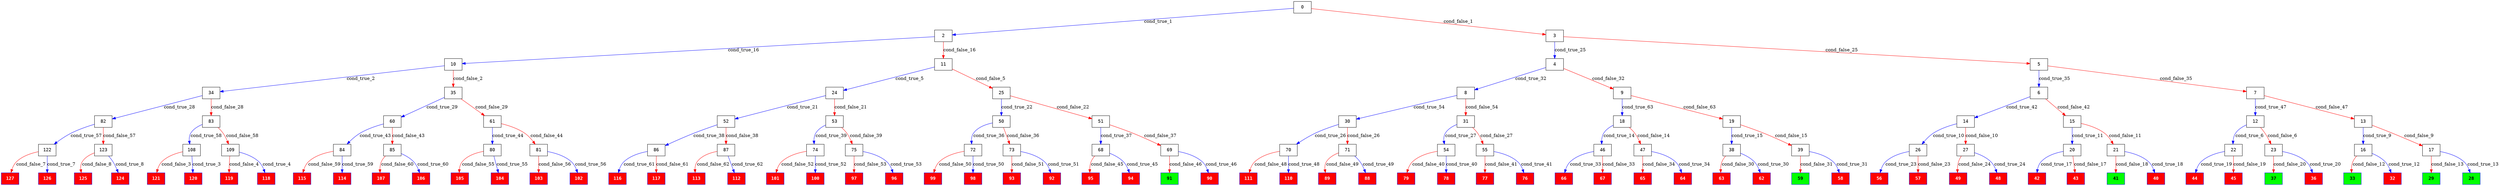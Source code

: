 digraph ExecutionTree {
	node [color=black fontname=Courier height=.5 shape=record]
	91 [color=blue, fillcolor=green, style=filled, fontcolor=black, fontname="Courier-Bold"]
	59 [color=blue, fillcolor=green, style=filled, fontcolor=black, fontname="Courier-Bold"]
	41 [color=blue, fillcolor=green, style=filled, fontcolor=black, fontname="Courier-Bold"]
	37 [color=blue, fillcolor=green, style=filled, fontcolor=black, fontname="Courier-Bold"]
	33 [color=blue, fillcolor=green, style=filled, fontcolor=black, fontname="Courier-Bold"]
	29 [color=blue, fillcolor=green, style=filled, fontcolor=black, fontname="Courier-Bold"]
	28 [color=blue, fillcolor=green, style=filled, fontcolor=black, fontname="Courier-Bold"]
	42 [color=blue, fillcolor=red, style=filled, fontcolor=white, fontname="Courier-Bold"]
	32 [color=blue, fillcolor=red, style=filled, fontcolor=white, fontname="Courier-Bold"]
	127 [color=blue, fillcolor=red, style=filled, fontcolor=white, fontname="Courier-Bold"]
	125 [color=blue, fillcolor=red, style=filled, fontcolor=white, fontname="Courier-Bold"]
	124 [color=blue, fillcolor=red, style=filled, fontcolor=white, fontname="Courier-Bold"]
	121 [color=blue, fillcolor=red, style=filled, fontcolor=white, fontname="Courier-Bold"]
	119 [color=blue, fillcolor=red, style=filled, fontcolor=white, fontname="Courier-Bold"]
	116 [color=blue, fillcolor=red, style=filled, fontcolor=white, fontname="Courier-Bold"]
	117 [color=blue, fillcolor=red, style=filled, fontcolor=white, fontname="Courier-Bold"]
	115 [color=blue, fillcolor=red, style=filled, fontcolor=white, fontname="Courier-Bold"]
	113 [color=blue, fillcolor=red, style=filled, fontcolor=white, fontname="Courier-Bold"]
	111 [color=blue, fillcolor=red, style=filled, fontcolor=white, fontname="Courier-Bold"]
	118 [color=blue, fillcolor=red, style=filled, fontcolor=white, fontname="Courier-Bold"]
	107 [color=blue, fillcolor=red, style=filled, fontcolor=white, fontname="Courier-Bold"]
	105 [color=blue, fillcolor=red, style=filled, fontcolor=white, fontname="Courier-Bold"]
	103 [color=blue, fillcolor=red, style=filled, fontcolor=white, fontname="Courier-Bold"]
	101 [color=blue, fillcolor=red, style=filled, fontcolor=white, fontname="Courier-Bold"]
	99 [color=blue, fillcolor=red, style=filled, fontcolor=white, fontname="Courier-Bold"]
	66 [color=blue, fillcolor=red, style=filled, fontcolor=white, fontname="Courier-Bold"]
	97 [color=blue, fillcolor=red, style=filled, fontcolor=white, fontname="Courier-Bold"]
	95 [color=blue, fillcolor=red, style=filled, fontcolor=white, fontname="Courier-Bold"]
	93 [color=blue, fillcolor=red, style=filled, fontcolor=white, fontname="Courier-Bold"]
	89 [color=blue, fillcolor=red, style=filled, fontcolor=white, fontname="Courier-Bold"]
	112 [color=blue, fillcolor=red, style=filled, fontcolor=white, fontname="Courier-Bold"]
	106 [color=blue, fillcolor=red, style=filled, fontcolor=white, fontname="Courier-Bold"]
	120 [color=blue, fillcolor=red, style=filled, fontcolor=white, fontname="Courier-Bold"]
	102 [color=blue, fillcolor=red, style=filled, fontcolor=white, fontname="Courier-Bold"]
	79 [color=blue, fillcolor=red, style=filled, fontcolor=white, fontname="Courier-Bold"]
	44 [color=blue, fillcolor=red, style=filled, fontcolor=white, fontname="Courier-Bold"]
	77 [color=blue, fillcolor=red, style=filled, fontcolor=white, fontname="Courier-Bold"]
	96 [color=blue, fillcolor=red, style=filled, fontcolor=white, fontname="Courier-Bold"]
	92 [color=blue, fillcolor=red, style=filled, fontcolor=white, fontname="Courier-Bold"]
	88 [color=blue, fillcolor=red, style=filled, fontcolor=white, fontname="Courier-Bold"]
	90 [color=blue, fillcolor=red, style=filled, fontcolor=white, fontname="Courier-Bold"]
	67 [color=blue, fillcolor=red, style=filled, fontcolor=white, fontname="Courier-Bold"]
	65 [color=blue, fillcolor=red, style=filled, fontcolor=white, fontname="Courier-Bold"]
	63 [color=blue, fillcolor=red, style=filled, fontcolor=white, fontname="Courier-Bold"]
	104 [color=blue, fillcolor=red, style=filled, fontcolor=white, fontname="Courier-Bold"]
	56 [color=blue, fillcolor=red, style=filled, fontcolor=white, fontname="Courier-Bold"]
	57 [color=blue, fillcolor=red, style=filled, fontcolor=white, fontname="Courier-Bold"]
	76 [color=blue, fillcolor=red, style=filled, fontcolor=white, fontname="Courier-Bold"]
	100 [color=blue, fillcolor=red, style=filled, fontcolor=white, fontname="Courier-Bold"]
	94 [color=blue, fillcolor=red, style=filled, fontcolor=white, fontname="Courier-Bold"]
	49 [color=blue, fillcolor=red, style=filled, fontcolor=white, fontname="Courier-Bold"]
	64 [color=blue, fillcolor=red, style=filled, fontcolor=white, fontname="Courier-Bold"]
	45 [color=blue, fillcolor=red, style=filled, fontcolor=white, fontname="Courier-Bold"]
	43 [color=blue, fillcolor=red, style=filled, fontcolor=white, fontname="Courier-Bold"]
	58 [color=blue, fillcolor=red, style=filled, fontcolor=white, fontname="Courier-Bold"]
	110 [color=blue, fillcolor=red, style=filled, fontcolor=white, fontname="Courier-Bold"]
	114 [color=blue, fillcolor=red, style=filled, fontcolor=white, fontname="Courier-Bold"]
	78 [color=blue, fillcolor=red, style=filled, fontcolor=white, fontname="Courier-Bold"]
	48 [color=blue, fillcolor=red, style=filled, fontcolor=white, fontname="Courier-Bold"]
	98 [color=blue, fillcolor=red, style=filled, fontcolor=white, fontname="Courier-Bold"]
	36 [color=blue, fillcolor=red, style=filled, fontcolor=white, fontname="Courier-Bold"]
	40 [color=blue, fillcolor=red, style=filled, fontcolor=white, fontname="Courier-Bold"]
	62 [color=blue, fillcolor=red, style=filled, fontcolor=white, fontname="Courier-Bold"]
	126 [color=blue, fillcolor=red, style=filled, fontcolor=white, fontname="Courier-Bold"]
	0 -> 2 [label=cond_true_1 color=blue]
	0 -> 3 [label=cond_false_1 color=red]
	2 -> 10 [label=cond_true_16 color=blue]
	2 -> 11 [label=cond_false_16 color=red]
	3 -> 4 [label=cond_true_25 color=blue]
	3 -> 5 [label=cond_false_25 color=red]
	10 -> 34 [label=cond_true_2 color=blue]
	10 -> 35 [label=cond_false_2 color=red]
	34 -> 82 [label=cond_true_28 color=blue]
	34 -> 83 [label=cond_false_28 color=red]
	35 -> 60 [label=cond_true_29 color=blue]
	35 -> 61 [label=cond_false_29 color=red]
	108 -> 120 [label=cond_true_3 color=blue]
	108 -> 121 [label=cond_false_3 color=red]
	109 -> 118 [label=cond_true_4 color=blue]
	109 -> 119 [label=cond_false_4 color=red]
	11 -> 24 [label=cond_true_5 color=blue]
	11 -> 25 [label=cond_false_5 color=red]
	24 -> 52 [label=cond_true_21 color=blue]
	24 -> 53 [label=cond_false_21 color=red]
	25 -> 50 [label=cond_true_22 color=blue]
	25 -> 51 [label=cond_false_22 color=red]
	12 -> 22 [label=cond_true_6 color=blue]
	12 -> 23 [label=cond_false_6 color=red]
	22 -> 44 [label=cond_true_19 color=blue]
	22 -> 45 [label=cond_false_19 color=red]
	23 -> 36 [label=cond_true_20 color=blue]
	23 -> 37 [label=cond_false_20 color=red]
	122 -> 126 [label=cond_true_7 color=blue]
	122 -> 127 [label=cond_false_7 color=red]
	123 -> 124 [label=cond_true_8 color=blue]
	123 -> 125 [label=cond_false_8 color=red]
	13 -> 16 [label=cond_true_9 color=blue]
	13 -> 17 [label=cond_false_9 color=red]
	16 -> 32 [label=cond_true_12 color=blue]
	16 -> 33 [label=cond_false_12 color=red]
	17 -> 28 [label=cond_true_13 color=blue]
	17 -> 29 [label=cond_false_13 color=red]
	14 -> 26 [label=cond_true_10 color=blue]
	14 -> 27 [label=cond_false_10 color=red]
	26 -> 56 [label=cond_true_23 color=blue]
	26 -> 57 [label=cond_false_23 color=red]
	27 -> 48 [label=cond_true_24 color=blue]
	27 -> 49 [label=cond_false_24 color=red]
	15 -> 20 [label=cond_true_11 color=blue]
	15 -> 21 [label=cond_false_11 color=red]
	20 -> 42 [label=cond_true_17 color=blue]
	20 -> 43 [label=cond_false_17 color=red]
	21 -> 40 [label=cond_true_18 color=blue]
	21 -> 41 [label=cond_false_18 color=red]
	18 -> 46 [label=cond_true_14 color=blue]
	18 -> 47 [label=cond_false_14 color=red]
	46 -> 66 [label=cond_true_33 color=blue]
	46 -> 67 [label=cond_false_33 color=red]
	47 -> 64 [label=cond_true_34 color=blue]
	47 -> 65 [label=cond_false_34 color=red]
	19 -> 38 [label=cond_true_15 color=blue]
	19 -> 39 [label=cond_false_15 color=red]
	38 -> 62 [label=cond_true_30 color=blue]
	38 -> 63 [label=cond_false_30 color=red]
	39 -> 58 [label=cond_true_31 color=blue]
	39 -> 59 [label=cond_false_31 color=red]
	52 -> 86 [label=cond_true_38 color=blue]
	52 -> 87 [label=cond_false_38 color=red]
	53 -> 74 [label=cond_true_39 color=blue]
	53 -> 75 [label=cond_false_39 color=red]
	50 -> 72 [label=cond_true_36 color=blue]
	50 -> 73 [label=cond_false_36 color=red]
	51 -> 68 [label=cond_true_37 color=blue]
	51 -> 69 [label=cond_false_37 color=red]
	4 -> 8 [label=cond_true_32 color=blue]
	4 -> 9 [label=cond_false_32 color=red]
	5 -> 6 [label=cond_true_35 color=blue]
	5 -> 7 [label=cond_false_35 color=red]
	30 -> 70 [label=cond_true_26 color=blue]
	30 -> 71 [label=cond_false_26 color=red]
	70 -> 110 [label=cond_true_48 color=blue]
	70 -> 111 [label=cond_false_48 color=red]
	71 -> 88 [label=cond_true_49 color=blue]
	71 -> 89 [label=cond_false_49 color=red]
	31 -> 54 [label=cond_true_27 color=blue]
	31 -> 55 [label=cond_false_27 color=red]
	54 -> 78 [label=cond_true_40 color=blue]
	54 -> 79 [label=cond_false_40 color=red]
	55 -> 76 [label=cond_true_41 color=blue]
	55 -> 77 [label=cond_false_41 color=red]
	82 -> 122 [label=cond_true_57 color=blue]
	82 -> 123 [label=cond_false_57 color=red]
	83 -> 108 [label=cond_true_58 color=blue]
	83 -> 109 [label=cond_false_58 color=red]
	60 -> 84 [label=cond_true_43 color=blue]
	60 -> 85 [label=cond_false_43 color=red]
	61 -> 80 [label=cond_true_44 color=blue]
	61 -> 81 [label=cond_false_44 color=red]
	8 -> 30 [label=cond_true_54 color=blue]
	8 -> 31 [label=cond_false_54 color=red]
	9 -> 18 [label=cond_true_63 color=blue]
	9 -> 19 [label=cond_false_63 color=red]
	6 -> 14 [label=cond_true_42 color=blue]
	6 -> 15 [label=cond_false_42 color=red]
	7 -> 12 [label=cond_true_47 color=blue]
	7 -> 13 [label=cond_false_47 color=red]
	72 -> 98 [label=cond_true_50 color=blue]
	72 -> 99 [label=cond_false_50 color=red]
	73 -> 92 [label=cond_true_51 color=blue]
	73 -> 93 [label=cond_false_51 color=red]
	68 -> 94 [label=cond_true_45 color=blue]
	68 -> 95 [label=cond_false_45 color=red]
	69 -> 90 [label=cond_true_46 color=blue]
	69 -> 91 [label=cond_false_46 color=red]
	86 -> 116 [label=cond_true_61 color=blue]
	86 -> 117 [label=cond_false_61 color=red]
	87 -> 112 [label=cond_true_62 color=blue]
	87 -> 113 [label=cond_false_62 color=red]
	74 -> 100 [label=cond_true_52 color=blue]
	74 -> 101 [label=cond_false_52 color=red]
	75 -> 96 [label=cond_true_53 color=blue]
	75 -> 97 [label=cond_false_53 color=red]
	84 -> 114 [label=cond_true_59 color=blue]
	84 -> 115 [label=cond_false_59 color=red]
	85 -> 106 [label=cond_true_60 color=blue]
	85 -> 107 [label=cond_false_60 color=red]
	80 -> 104 [label=cond_true_55 color=blue]
	80 -> 105 [label=cond_false_55 color=red]
	81 -> 102 [label=cond_true_56 color=blue]
	81 -> 103 [label=cond_false_56 color=red]
}
